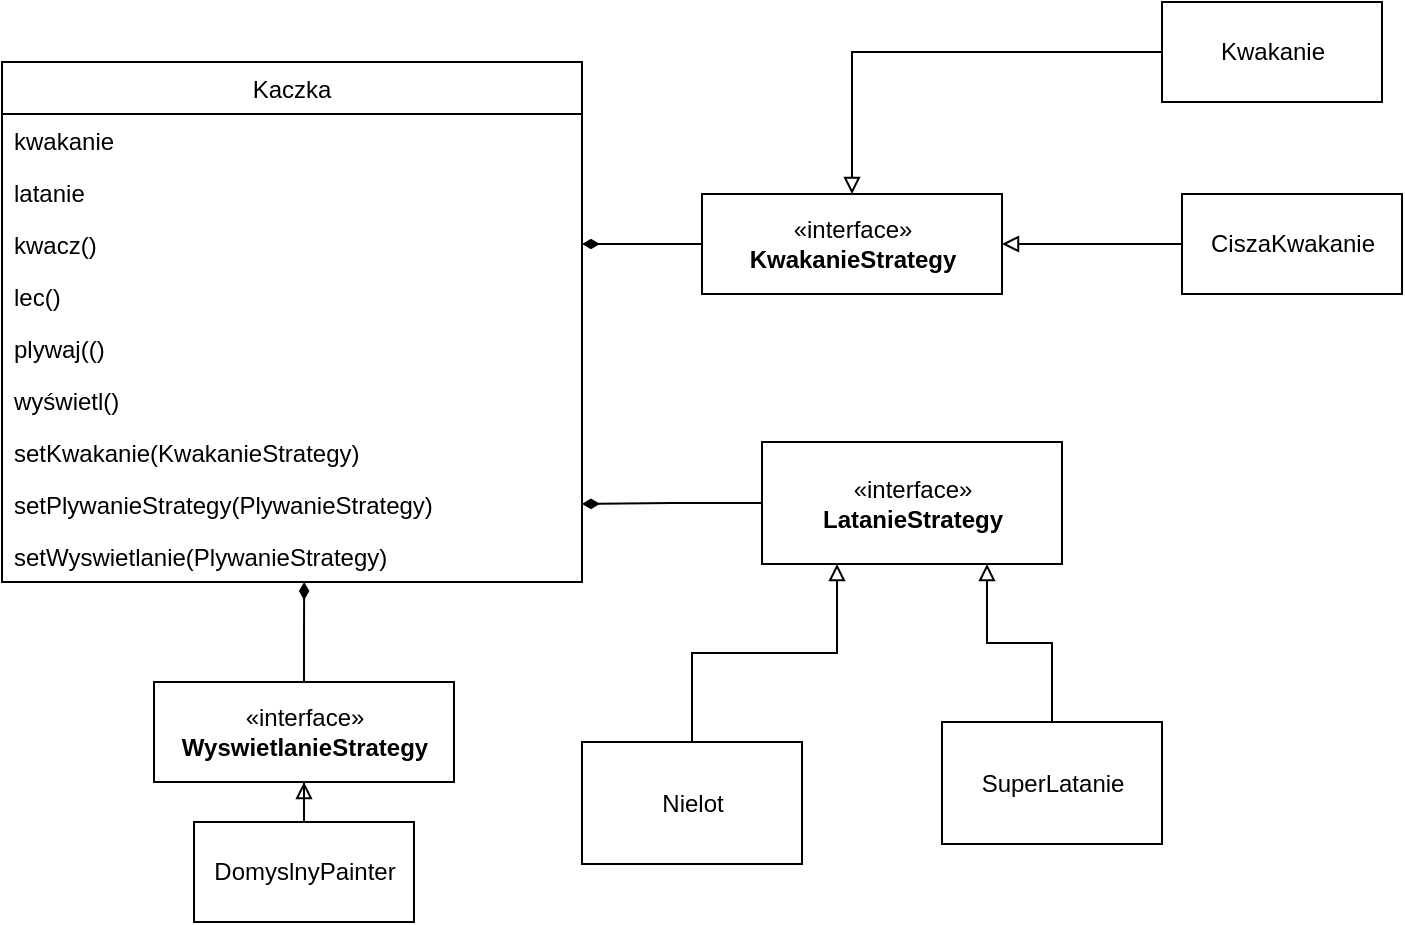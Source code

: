 <mxfile version="20.8.16" type="device"><diagram id="C5RBs43oDa-KdzZeNtuy" name="Page-1"><mxGraphModel dx="2074" dy="1214" grid="1" gridSize="10" guides="1" tooltips="1" connect="1" arrows="1" fold="1" page="1" pageScale="1" pageWidth="827" pageHeight="1169" math="0" shadow="0"><root><mxCell id="WIyWlLk6GJQsqaUBKTNV-0"/><mxCell id="WIyWlLk6GJQsqaUBKTNV-1" parent="WIyWlLk6GJQsqaUBKTNV-0"/><mxCell id="ULzNOPGlAJgiWPjVBZnn-0" value="Kaczka" style="swimlane;fontStyle=0;childLayout=stackLayout;horizontal=1;startSize=26;fillColor=none;horizontalStack=0;resizeParent=1;resizeParentMax=0;resizeLast=0;collapsible=1;marginBottom=0;" vertex="1" parent="WIyWlLk6GJQsqaUBKTNV-1"><mxGeometry x="150" y="480" width="290" height="260" as="geometry"/></mxCell><mxCell id="ULzNOPGlAJgiWPjVBZnn-1" value="kwakanie" style="text;strokeColor=none;fillColor=none;align=left;verticalAlign=top;spacingLeft=4;spacingRight=4;overflow=hidden;rotatable=0;points=[[0,0.5],[1,0.5]];portConstraint=eastwest;" vertex="1" parent="ULzNOPGlAJgiWPjVBZnn-0"><mxGeometry y="26" width="290" height="26" as="geometry"/></mxCell><mxCell id="ULzNOPGlAJgiWPjVBZnn-2" value="latanie" style="text;strokeColor=none;fillColor=none;align=left;verticalAlign=top;spacingLeft=4;spacingRight=4;overflow=hidden;rotatable=0;points=[[0,0.5],[1,0.5]];portConstraint=eastwest;" vertex="1" parent="ULzNOPGlAJgiWPjVBZnn-0"><mxGeometry y="52" width="290" height="26" as="geometry"/></mxCell><mxCell id="ULzNOPGlAJgiWPjVBZnn-3" value="kwacz()" style="text;strokeColor=none;fillColor=none;align=left;verticalAlign=top;spacingLeft=4;spacingRight=4;overflow=hidden;rotatable=0;points=[[0,0.5],[1,0.5]];portConstraint=eastwest;" vertex="1" parent="ULzNOPGlAJgiWPjVBZnn-0"><mxGeometry y="78" width="290" height="26" as="geometry"/></mxCell><mxCell id="ULzNOPGlAJgiWPjVBZnn-4" value="lec()" style="text;strokeColor=none;fillColor=none;align=left;verticalAlign=top;spacingLeft=4;spacingRight=4;overflow=hidden;rotatable=0;points=[[0,0.5],[1,0.5]];portConstraint=eastwest;" vertex="1" parent="ULzNOPGlAJgiWPjVBZnn-0"><mxGeometry y="104" width="290" height="26" as="geometry"/></mxCell><mxCell id="ULzNOPGlAJgiWPjVBZnn-5" value="plywaj(()" style="text;strokeColor=none;fillColor=none;align=left;verticalAlign=top;spacingLeft=4;spacingRight=4;overflow=hidden;rotatable=0;points=[[0,0.5],[1,0.5]];portConstraint=eastwest;" vertex="1" parent="ULzNOPGlAJgiWPjVBZnn-0"><mxGeometry y="130" width="290" height="26" as="geometry"/></mxCell><mxCell id="ULzNOPGlAJgiWPjVBZnn-6" value="wyświetl()&#10;" style="text;strokeColor=none;fillColor=none;align=left;verticalAlign=top;spacingLeft=4;spacingRight=4;overflow=hidden;rotatable=0;points=[[0,0.5],[1,0.5]];portConstraint=eastwest;" vertex="1" parent="ULzNOPGlAJgiWPjVBZnn-0"><mxGeometry y="156" width="290" height="26" as="geometry"/></mxCell><mxCell id="ULzNOPGlAJgiWPjVBZnn-7" value="setKwakanie(KwakanieStrategy)" style="text;strokeColor=none;fillColor=none;align=left;verticalAlign=top;spacingLeft=4;spacingRight=4;overflow=hidden;rotatable=0;points=[[0,0.5],[1,0.5]];portConstraint=eastwest;" vertex="1" parent="ULzNOPGlAJgiWPjVBZnn-0"><mxGeometry y="182" width="290" height="26" as="geometry"/></mxCell><mxCell id="ULzNOPGlAJgiWPjVBZnn-8" value="setPlywanieStrategy(PlywanieStrategy)" style="text;strokeColor=none;fillColor=none;align=left;verticalAlign=top;spacingLeft=4;spacingRight=4;overflow=hidden;rotatable=0;points=[[0,0.5],[1,0.5]];portConstraint=eastwest;" vertex="1" parent="ULzNOPGlAJgiWPjVBZnn-0"><mxGeometry y="208" width="290" height="26" as="geometry"/></mxCell><mxCell id="ULzNOPGlAJgiWPjVBZnn-9" value="setWyswietlanie(PlywanieStrategy)" style="text;strokeColor=none;fillColor=none;align=left;verticalAlign=top;spacingLeft=4;spacingRight=4;overflow=hidden;rotatable=0;points=[[0,0.5],[1,0.5]];portConstraint=eastwest;" vertex="1" parent="ULzNOPGlAJgiWPjVBZnn-0"><mxGeometry y="234" width="290" height="26" as="geometry"/></mxCell><mxCell id="ULzNOPGlAJgiWPjVBZnn-29" style="edgeStyle=orthogonalEdgeStyle;rounded=0;orthogonalLoop=1;jettySize=auto;html=1;exitX=0;exitY=0.5;exitDx=0;exitDy=0;startArrow=none;startFill=0;endArrow=diamondThin;endFill=1;" edge="1" parent="WIyWlLk6GJQsqaUBKTNV-1" source="ULzNOPGlAJgiWPjVBZnn-10" target="ULzNOPGlAJgiWPjVBZnn-3"><mxGeometry relative="1" as="geometry"/></mxCell><mxCell id="ULzNOPGlAJgiWPjVBZnn-10" value="«interface»&lt;br&gt;&lt;b&gt;KwakanieStrategy&lt;/b&gt;" style="html=1;" vertex="1" parent="WIyWlLk6GJQsqaUBKTNV-1"><mxGeometry x="500" y="546" width="150" height="50" as="geometry"/></mxCell><mxCell id="ULzNOPGlAJgiWPjVBZnn-28" style="edgeStyle=orthogonalEdgeStyle;rounded=0;orthogonalLoop=1;jettySize=auto;html=1;exitX=0;exitY=0.5;exitDx=0;exitDy=0;entryX=1;entryY=0.5;entryDx=0;entryDy=0;startArrow=none;startFill=0;endArrow=diamondThin;endFill=1;" edge="1" parent="WIyWlLk6GJQsqaUBKTNV-1" source="ULzNOPGlAJgiWPjVBZnn-11" target="ULzNOPGlAJgiWPjVBZnn-8"><mxGeometry relative="1" as="geometry"/></mxCell><mxCell id="ULzNOPGlAJgiWPjVBZnn-11" value="«interface»&lt;br&gt;&lt;b&gt;LatanieStrategy&lt;/b&gt;" style="html=1;" vertex="1" parent="WIyWlLk6GJQsqaUBKTNV-1"><mxGeometry x="530" y="670" width="150" height="61" as="geometry"/></mxCell><mxCell id="ULzNOPGlAJgiWPjVBZnn-16" style="edgeStyle=orthogonalEdgeStyle;rounded=0;orthogonalLoop=1;jettySize=auto;html=1;exitX=0.5;exitY=0;exitDx=0;exitDy=0;startArrow=none;startFill=0;endArrow=diamondThin;endFill=1;entryX=0.521;entryY=1;entryDx=0;entryDy=0;entryPerimeter=0;" edge="1" parent="WIyWlLk6GJQsqaUBKTNV-1" source="ULzNOPGlAJgiWPjVBZnn-12" target="ULzNOPGlAJgiWPjVBZnn-9"><mxGeometry relative="1" as="geometry"><mxPoint x="150" y="830" as="targetPoint"/></mxGeometry></mxCell><mxCell id="ULzNOPGlAJgiWPjVBZnn-12" value="«interface»&lt;br&gt;&lt;b&gt;WyswietlanieStrategy&lt;/b&gt;" style="html=1;" vertex="1" parent="WIyWlLk6GJQsqaUBKTNV-1"><mxGeometry x="226" y="790" width="150" height="50" as="geometry"/></mxCell><mxCell id="ULzNOPGlAJgiWPjVBZnn-22" style="edgeStyle=orthogonalEdgeStyle;rounded=0;orthogonalLoop=1;jettySize=auto;html=1;entryX=0.5;entryY=0;entryDx=0;entryDy=0;startArrow=none;startFill=0;endArrow=block;endFill=0;" edge="1" parent="WIyWlLk6GJQsqaUBKTNV-1" source="ULzNOPGlAJgiWPjVBZnn-17" target="ULzNOPGlAJgiWPjVBZnn-10"><mxGeometry relative="1" as="geometry"/></mxCell><mxCell id="ULzNOPGlAJgiWPjVBZnn-17" value="Kwakanie" style="html=1;" vertex="1" parent="WIyWlLk6GJQsqaUBKTNV-1"><mxGeometry x="730" y="450" width="110" height="50" as="geometry"/></mxCell><mxCell id="ULzNOPGlAJgiWPjVBZnn-23" style="edgeStyle=orthogonalEdgeStyle;rounded=0;orthogonalLoop=1;jettySize=auto;html=1;exitX=0;exitY=0.5;exitDx=0;exitDy=0;entryX=1;entryY=0.5;entryDx=0;entryDy=0;startArrow=none;startFill=0;endArrow=block;endFill=0;" edge="1" parent="WIyWlLk6GJQsqaUBKTNV-1" source="ULzNOPGlAJgiWPjVBZnn-18" target="ULzNOPGlAJgiWPjVBZnn-10"><mxGeometry relative="1" as="geometry"/></mxCell><mxCell id="ULzNOPGlAJgiWPjVBZnn-18" value="CiszaKwakanie" style="html=1;" vertex="1" parent="WIyWlLk6GJQsqaUBKTNV-1"><mxGeometry x="740" y="546" width="110" height="50" as="geometry"/></mxCell><mxCell id="ULzNOPGlAJgiWPjVBZnn-25" style="edgeStyle=orthogonalEdgeStyle;rounded=0;orthogonalLoop=1;jettySize=auto;html=1;exitX=0.5;exitY=0;exitDx=0;exitDy=0;entryX=0.75;entryY=1;entryDx=0;entryDy=0;startArrow=none;startFill=0;endArrow=block;endFill=0;" edge="1" parent="WIyWlLk6GJQsqaUBKTNV-1" source="ULzNOPGlAJgiWPjVBZnn-19" target="ULzNOPGlAJgiWPjVBZnn-11"><mxGeometry relative="1" as="geometry"/></mxCell><mxCell id="ULzNOPGlAJgiWPjVBZnn-19" value="SuperLatanie" style="html=1;" vertex="1" parent="WIyWlLk6GJQsqaUBKTNV-1"><mxGeometry x="620" y="810" width="110" height="61" as="geometry"/></mxCell><mxCell id="ULzNOPGlAJgiWPjVBZnn-24" style="edgeStyle=orthogonalEdgeStyle;rounded=0;orthogonalLoop=1;jettySize=auto;html=1;exitX=0.5;exitY=0;exitDx=0;exitDy=0;entryX=0.25;entryY=1;entryDx=0;entryDy=0;startArrow=none;startFill=0;endArrow=block;endFill=0;" edge="1" parent="WIyWlLk6GJQsqaUBKTNV-1" source="ULzNOPGlAJgiWPjVBZnn-20" target="ULzNOPGlAJgiWPjVBZnn-11"><mxGeometry relative="1" as="geometry"/></mxCell><mxCell id="ULzNOPGlAJgiWPjVBZnn-20" value="Nielot" style="html=1;" vertex="1" parent="WIyWlLk6GJQsqaUBKTNV-1"><mxGeometry x="440" y="820" width="110" height="61" as="geometry"/></mxCell><mxCell id="ULzNOPGlAJgiWPjVBZnn-26" style="edgeStyle=orthogonalEdgeStyle;rounded=0;orthogonalLoop=1;jettySize=auto;html=1;exitX=0.5;exitY=0;exitDx=0;exitDy=0;startArrow=none;startFill=0;endArrow=block;endFill=0;" edge="1" parent="WIyWlLk6GJQsqaUBKTNV-1" source="ULzNOPGlAJgiWPjVBZnn-21" target="ULzNOPGlAJgiWPjVBZnn-12"><mxGeometry relative="1" as="geometry"/></mxCell><mxCell id="ULzNOPGlAJgiWPjVBZnn-21" value="DomyslnyPainter" style="html=1;" vertex="1" parent="WIyWlLk6GJQsqaUBKTNV-1"><mxGeometry x="246" y="860" width="110" height="50" as="geometry"/></mxCell></root></mxGraphModel></diagram></mxfile>